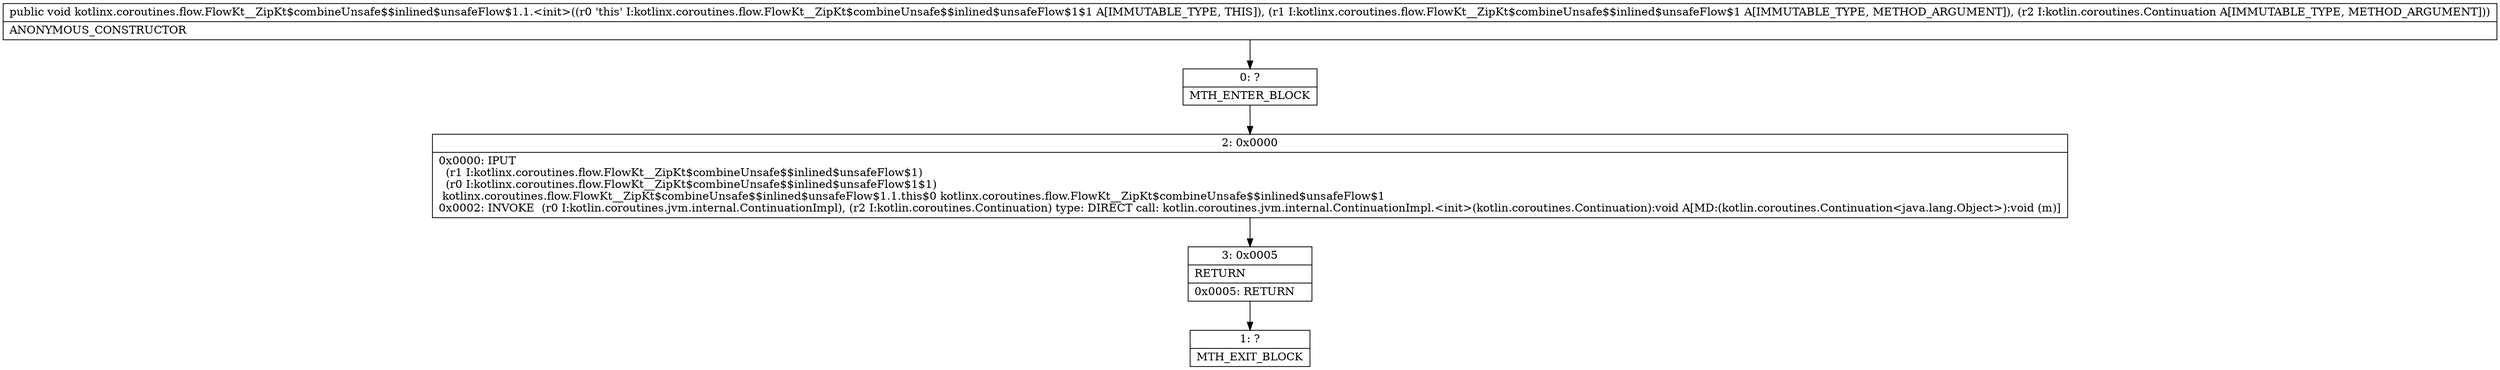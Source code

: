 digraph "CFG forkotlinx.coroutines.flow.FlowKt__ZipKt$combineUnsafe$$inlined$unsafeFlow$1.1.\<init\>(Lkotlinx\/coroutines\/flow\/FlowKt__ZipKt$combineUnsafe$$inlined$unsafeFlow$1;Lkotlin\/coroutines\/Continuation;)V" {
Node_0 [shape=record,label="{0\:\ ?|MTH_ENTER_BLOCK\l}"];
Node_2 [shape=record,label="{2\:\ 0x0000|0x0000: IPUT  \l  (r1 I:kotlinx.coroutines.flow.FlowKt__ZipKt$combineUnsafe$$inlined$unsafeFlow$1)\l  (r0 I:kotlinx.coroutines.flow.FlowKt__ZipKt$combineUnsafe$$inlined$unsafeFlow$1$1)\l kotlinx.coroutines.flow.FlowKt__ZipKt$combineUnsafe$$inlined$unsafeFlow$1.1.this$0 kotlinx.coroutines.flow.FlowKt__ZipKt$combineUnsafe$$inlined$unsafeFlow$1 \l0x0002: INVOKE  (r0 I:kotlin.coroutines.jvm.internal.ContinuationImpl), (r2 I:kotlin.coroutines.Continuation) type: DIRECT call: kotlin.coroutines.jvm.internal.ContinuationImpl.\<init\>(kotlin.coroutines.Continuation):void A[MD:(kotlin.coroutines.Continuation\<java.lang.Object\>):void (m)]\l}"];
Node_3 [shape=record,label="{3\:\ 0x0005|RETURN\l|0x0005: RETURN   \l}"];
Node_1 [shape=record,label="{1\:\ ?|MTH_EXIT_BLOCK\l}"];
MethodNode[shape=record,label="{public void kotlinx.coroutines.flow.FlowKt__ZipKt$combineUnsafe$$inlined$unsafeFlow$1.1.\<init\>((r0 'this' I:kotlinx.coroutines.flow.FlowKt__ZipKt$combineUnsafe$$inlined$unsafeFlow$1$1 A[IMMUTABLE_TYPE, THIS]), (r1 I:kotlinx.coroutines.flow.FlowKt__ZipKt$combineUnsafe$$inlined$unsafeFlow$1 A[IMMUTABLE_TYPE, METHOD_ARGUMENT]), (r2 I:kotlin.coroutines.Continuation A[IMMUTABLE_TYPE, METHOD_ARGUMENT]))  | ANONYMOUS_CONSTRUCTOR\l}"];
MethodNode -> Node_0;Node_0 -> Node_2;
Node_2 -> Node_3;
Node_3 -> Node_1;
}

